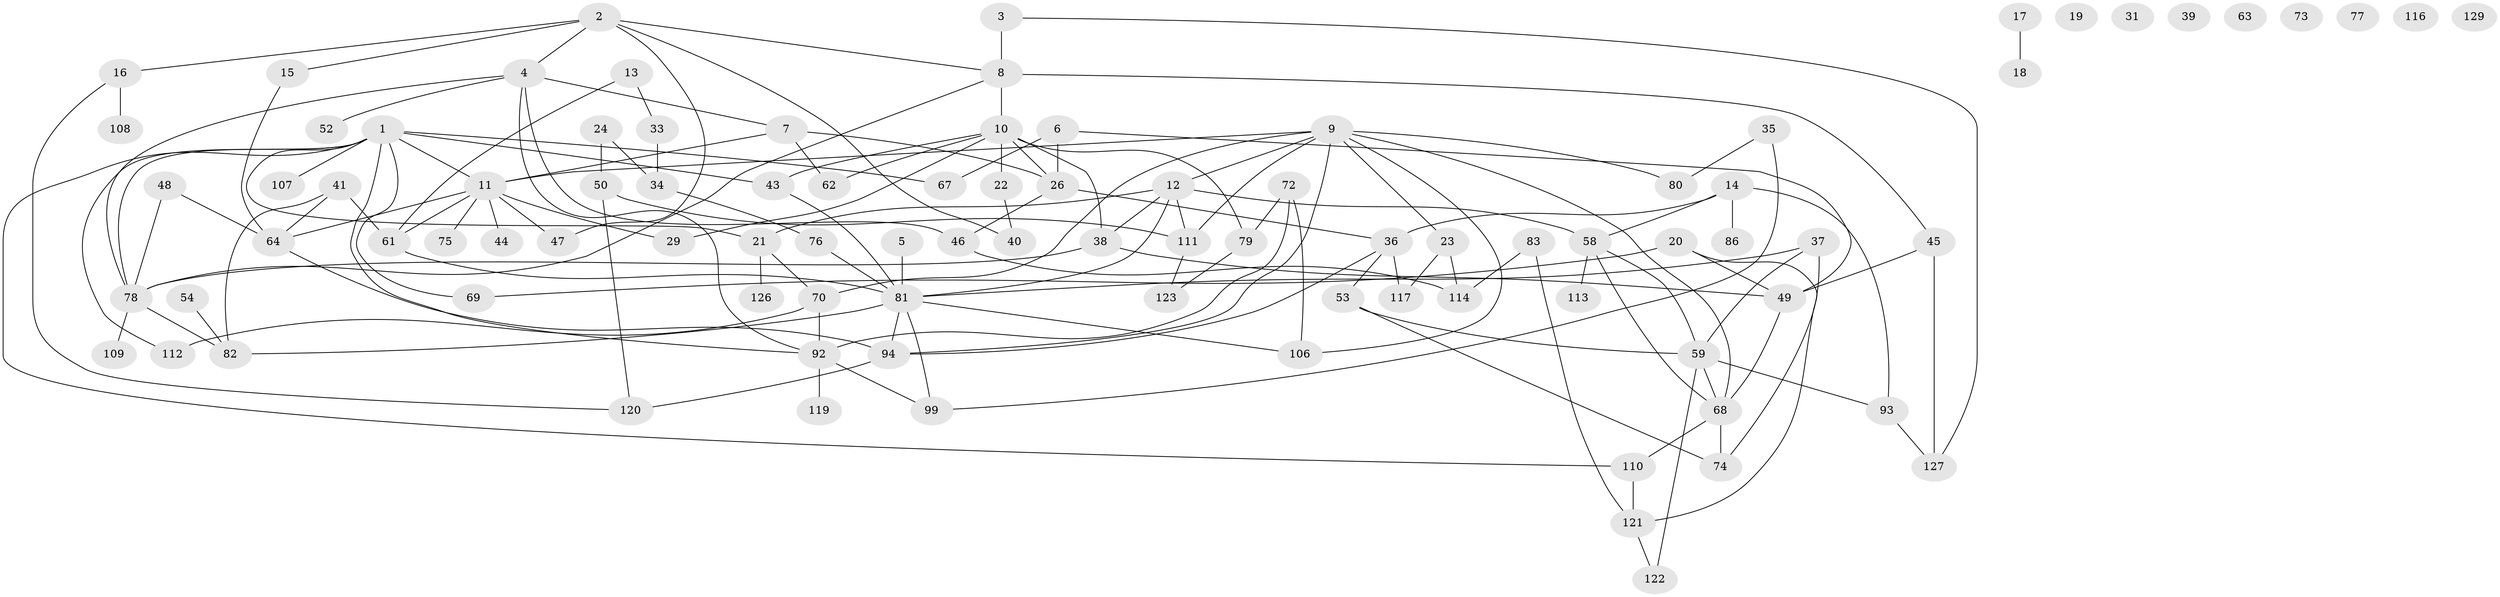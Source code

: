// Generated by graph-tools (version 1.1) at 2025/23/03/03/25 07:23:24]
// undirected, 93 vertices, 141 edges
graph export_dot {
graph [start="1"]
  node [color=gray90,style=filled];
  1 [super="+25"];
  2 [super="+71"];
  3 [super="+84"];
  4 [super="+32"];
  5 [super="+51"];
  6 [super="+30"];
  7;
  8 [super="+55"];
  9 [super="+85"];
  10 [super="+65"];
  11 [super="+57"];
  12 [super="+118"];
  13;
  14;
  15;
  16 [super="+28"];
  17;
  18 [super="+27"];
  19;
  20 [super="+60"];
  21 [super="+42"];
  22;
  23 [super="+89"];
  24;
  26 [super="+90"];
  29;
  31;
  33 [super="+101"];
  34 [super="+95"];
  35 [super="+102"];
  36 [super="+56"];
  37;
  38;
  39;
  40;
  41;
  43;
  44;
  45;
  46 [super="+91"];
  47;
  48;
  49 [super="+128"];
  50;
  52;
  53;
  54;
  58 [super="+130"];
  59 [super="+66"];
  61;
  62 [super="+115"];
  63;
  64 [super="+96"];
  67;
  68 [super="+103"];
  69;
  70 [super="+87"];
  72 [super="+98"];
  73;
  74;
  75;
  76;
  77;
  78;
  79;
  80;
  81 [super="+100"];
  82 [super="+88"];
  83;
  86 [super="+97"];
  92 [super="+104"];
  93 [super="+105"];
  94 [super="+125"];
  99;
  106 [super="+131"];
  107;
  108;
  109;
  110;
  111 [super="+124"];
  112;
  113;
  114;
  116;
  117;
  119;
  120;
  121;
  122;
  123;
  126;
  127;
  129;
  1 -- 11;
  1 -- 43;
  1 -- 67;
  1 -- 78;
  1 -- 107;
  1 -- 112;
  1 -- 69;
  1 -- 92;
  1 -- 110;
  1 -- 21;
  2 -- 4;
  2 -- 40;
  2 -- 47;
  2 -- 15;
  2 -- 16;
  2 -- 8;
  3 -- 127;
  3 -- 8 [weight=2];
  4 -- 52;
  4 -- 78;
  4 -- 46;
  4 -- 7;
  4 -- 92;
  5 -- 81;
  6 -- 26;
  6 -- 49;
  6 -- 67;
  7 -- 11;
  7 -- 62;
  7 -- 26;
  8 -- 78;
  8 -- 10 [weight=2];
  8 -- 45;
  9 -- 70;
  9 -- 80;
  9 -- 11;
  9 -- 12;
  9 -- 111;
  9 -- 23;
  9 -- 106;
  9 -- 68;
  9 -- 94;
  10 -- 38;
  10 -- 43;
  10 -- 26;
  10 -- 22;
  10 -- 29;
  10 -- 79;
  10 -- 62;
  11 -- 29;
  11 -- 44;
  11 -- 47;
  11 -- 61;
  11 -- 64;
  11 -- 75;
  12 -- 58;
  12 -- 81 [weight=2];
  12 -- 38;
  12 -- 21;
  12 -- 111;
  13 -- 61;
  13 -- 33;
  14 -- 36;
  14 -- 93;
  14 -- 86;
  14 -- 58;
  15 -- 64;
  16 -- 108;
  16 -- 120;
  17 -- 18;
  20 -- 49;
  20 -- 69;
  20 -- 121;
  21 -- 126;
  21 -- 70;
  22 -- 40;
  23 -- 114;
  23 -- 117;
  24 -- 34;
  24 -- 50;
  26 -- 36;
  26 -- 46;
  33 -- 34;
  34 -- 76;
  35 -- 80;
  35 -- 99;
  36 -- 117;
  36 -- 53;
  36 -- 94;
  37 -- 59;
  37 -- 74;
  37 -- 81;
  38 -- 49;
  38 -- 78;
  41 -- 61;
  41 -- 82;
  41 -- 64;
  43 -- 81;
  45 -- 49;
  45 -- 127;
  46 -- 114;
  48 -- 64;
  48 -- 78;
  49 -- 68;
  50 -- 111;
  50 -- 120;
  53 -- 59;
  53 -- 74;
  54 -- 82;
  58 -- 68;
  58 -- 113;
  58 -- 59;
  59 -- 122;
  59 -- 68;
  59 -- 93;
  61 -- 81;
  64 -- 94;
  68 -- 74;
  68 -- 110;
  70 -- 112;
  70 -- 92;
  72 -- 79;
  72 -- 106;
  72 -- 92;
  76 -- 81;
  78 -- 109;
  78 -- 82;
  79 -- 123;
  81 -- 82;
  81 -- 99;
  81 -- 106;
  81 -- 94;
  83 -- 114;
  83 -- 121;
  92 -- 99;
  92 -- 119;
  93 -- 127;
  94 -- 120;
  110 -- 121;
  111 -- 123;
  121 -- 122;
}
